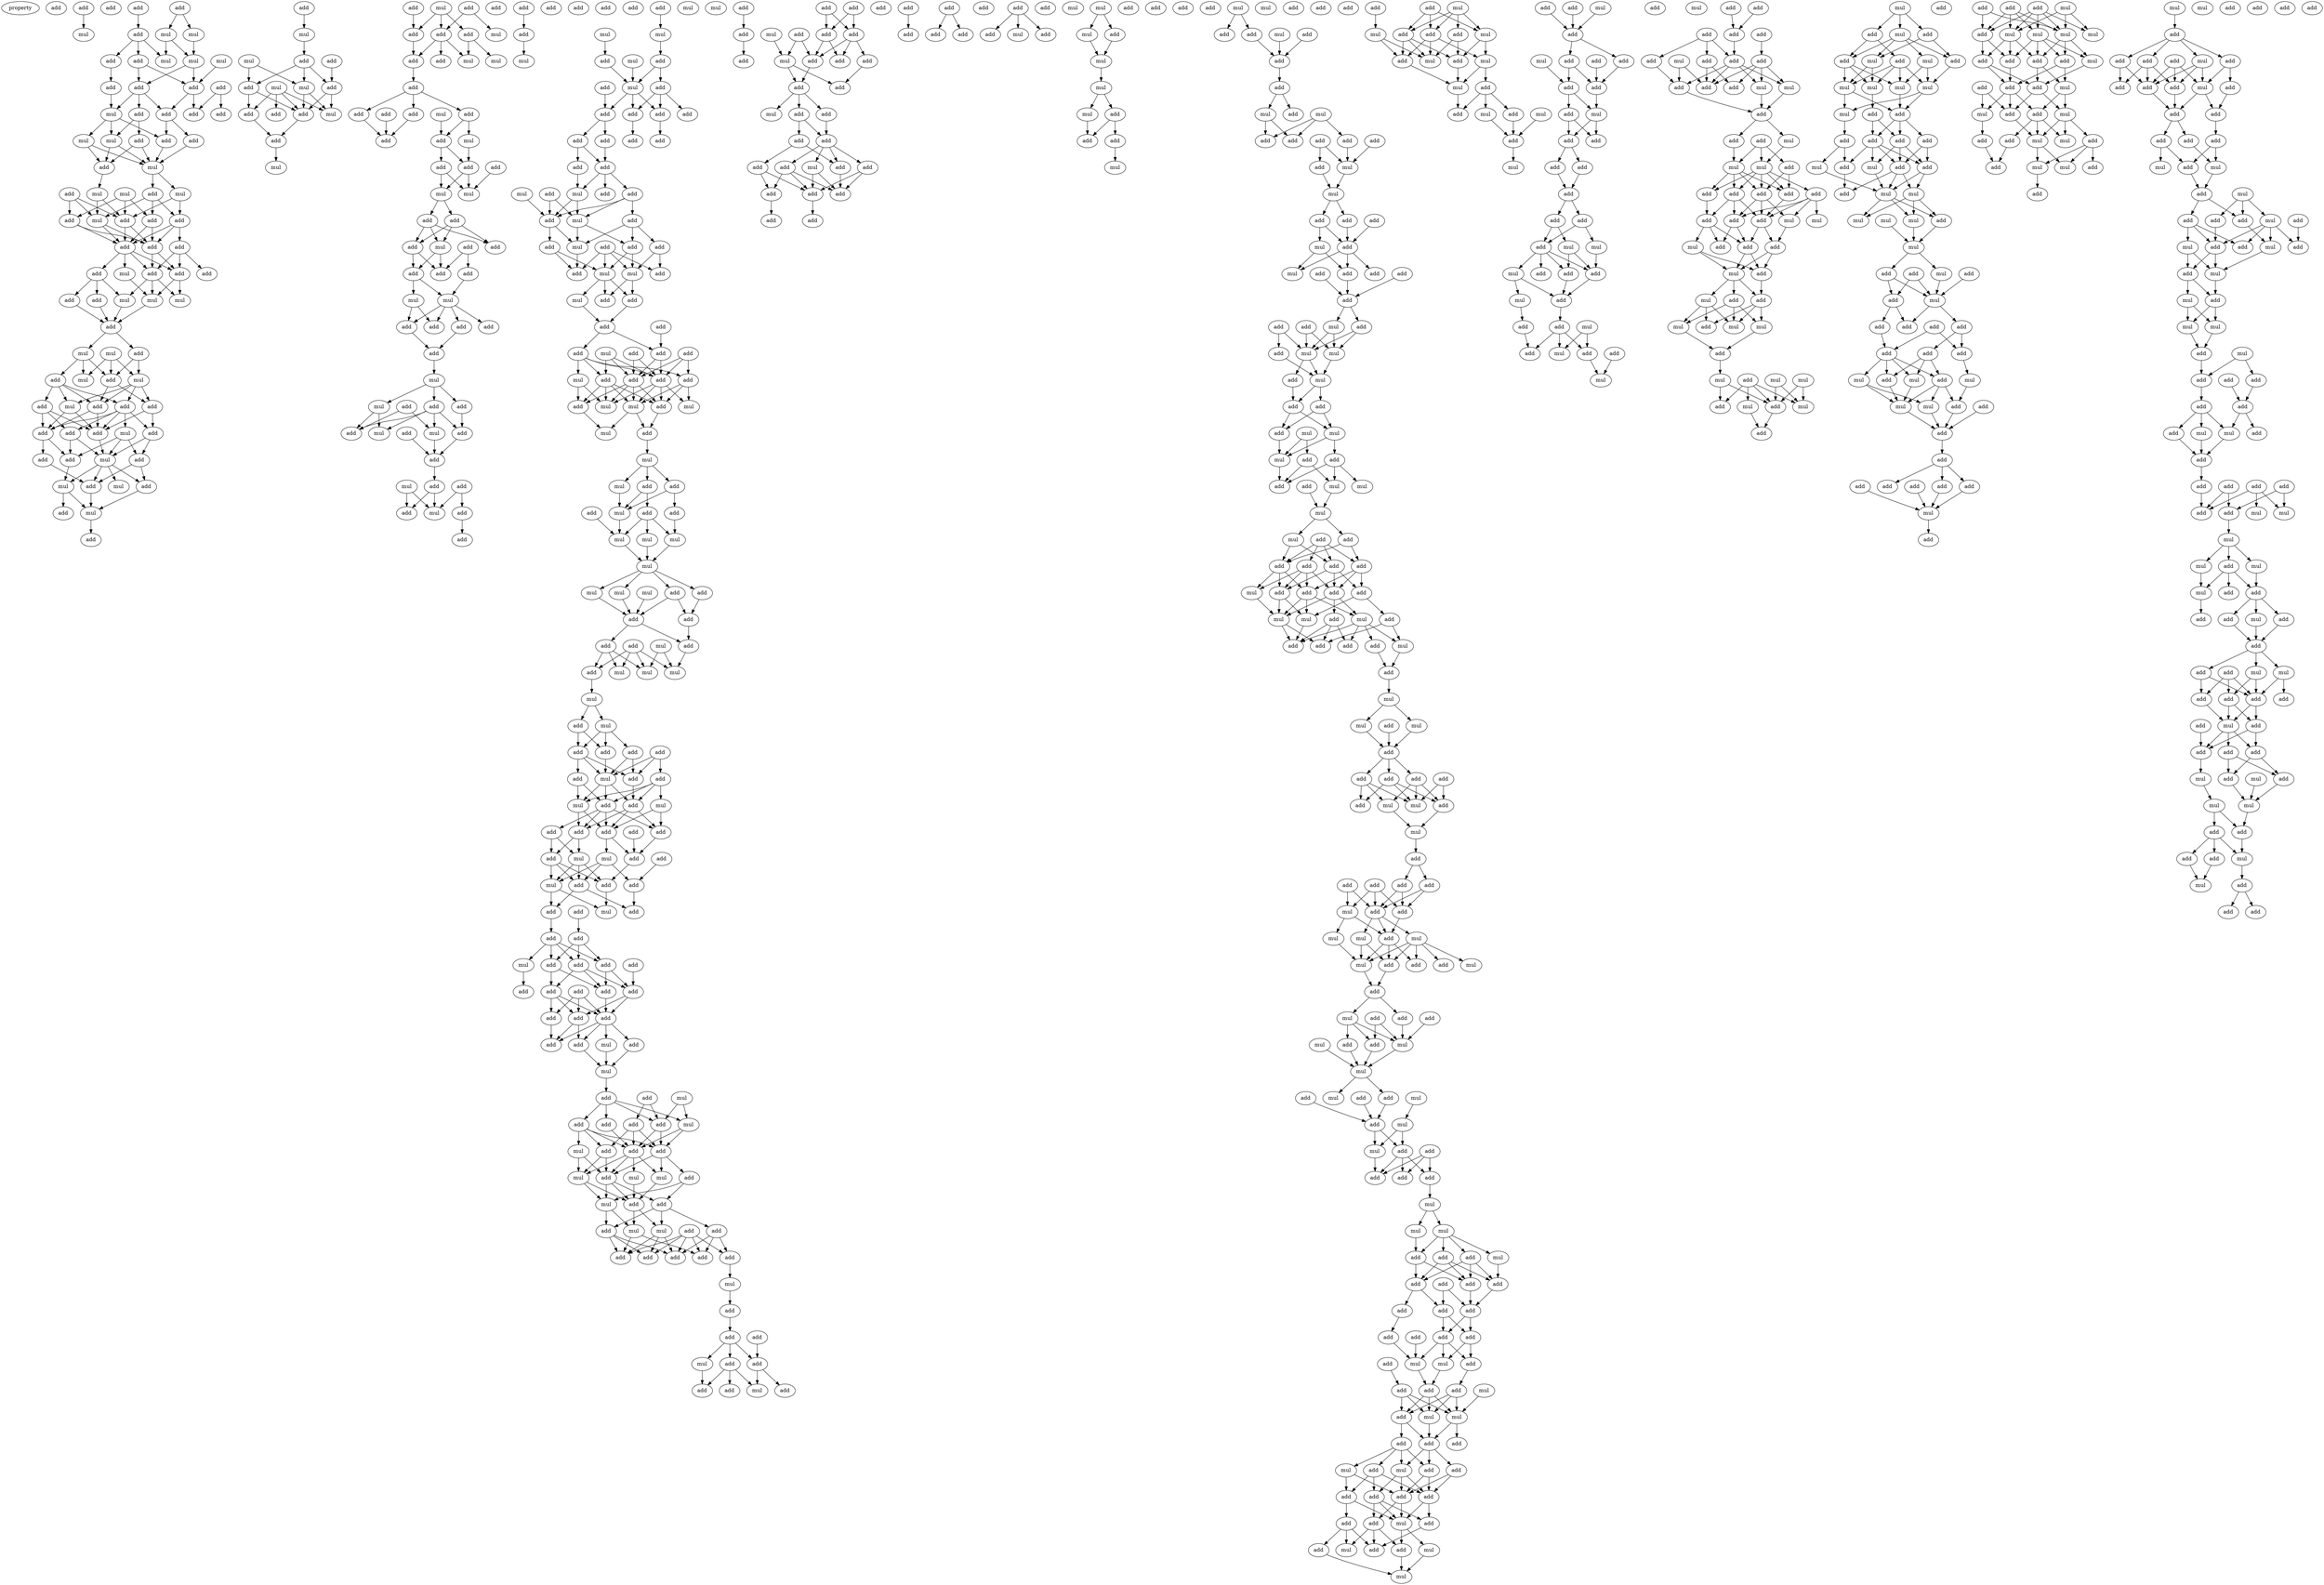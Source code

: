 digraph {
    node [fontcolor=black]
    property [mul=2,lf=1.9]
    0 [ label = add ];
    1 [ label = add ];
    2 [ label = add ];
    3 [ label = mul ];
    4 [ label = add ];
    5 [ label = add ];
    6 [ label = mul ];
    7 [ label = mul ];
    8 [ label = add ];
    9 [ label = mul ];
    10 [ label = mul ];
    11 [ label = add ];
    12 [ label = mul ];
    13 [ label = add ];
    14 [ label = add ];
    15 [ label = add ];
    16 [ label = add ];
    17 [ label = add ];
    18 [ label = add ];
    19 [ label = mul ];
    20 [ label = add ];
    21 [ label = add ];
    22 [ label = add ];
    23 [ label = add ];
    24 [ label = add ];
    25 [ label = mul ];
    26 [ label = mul ];
    27 [ label = add ];
    28 [ label = mul ];
    29 [ label = add ];
    30 [ label = mul ];
    31 [ label = mul ];
    32 [ label = add ];
    33 [ label = mul ];
    34 [ label = add ];
    35 [ label = mul ];
    36 [ label = add ];
    37 [ label = add ];
    38 [ label = add ];
    39 [ label = add ];
    40 [ label = add ];
    41 [ label = add ];
    42 [ label = add ];
    43 [ label = add ];
    44 [ label = add ];
    45 [ label = mul ];
    46 [ label = add ];
    47 [ label = add ];
    48 [ label = add ];
    49 [ label = mul ];
    50 [ label = mul ];
    51 [ label = add ];
    52 [ label = mul ];
    53 [ label = add ];
    54 [ label = mul ];
    55 [ label = add ];
    56 [ label = mul ];
    57 [ label = mul ];
    58 [ label = add ];
    59 [ label = mul ];
    60 [ label = add ];
    61 [ label = add ];
    62 [ label = add ];
    63 [ label = mul ];
    64 [ label = add ];
    65 [ label = add ];
    66 [ label = add ];
    67 [ label = add ];
    68 [ label = add ];
    69 [ label = mul ];
    70 [ label = add ];
    71 [ label = add ];
    72 [ label = mul ];
    73 [ label = add ];
    74 [ label = add ];
    75 [ label = mul ];
    76 [ label = mul ];
    77 [ label = add ];
    78 [ label = add ];
    79 [ label = add ];
    80 [ label = mul ];
    81 [ label = add ];
    82 [ label = add ];
    83 [ label = mul ];
    84 [ label = mul ];
    85 [ label = add ];
    86 [ label = add ];
    87 [ label = add ];
    88 [ label = add ];
    89 [ label = mul ];
    90 [ label = mul ];
    91 [ label = add ];
    92 [ label = mul ];
    93 [ label = add ];
    94 [ label = add ];
    95 [ label = add ];
    96 [ label = mul ];
    97 [ label = mul ];
    98 [ label = add ];
    99 [ label = add ];
    100 [ label = add ];
    101 [ label = add ];
    102 [ label = mul ];
    103 [ label = add ];
    104 [ label = add ];
    105 [ label = mul ];
    106 [ label = add ];
    107 [ label = mul ];
    108 [ label = add ];
    109 [ label = add ];
    110 [ label = add ];
    111 [ label = add ];
    112 [ label = add ];
    113 [ label = mul ];
    114 [ label = mul ];
    115 [ label = add ];
    116 [ label = add ];
    117 [ label = add ];
    118 [ label = add ];
    119 [ label = add ];
    120 [ label = mul ];
    121 [ label = mul ];
    122 [ label = add ];
    123 [ label = add ];
    124 [ label = add ];
    125 [ label = add ];
    126 [ label = add ];
    127 [ label = mul ];
    128 [ label = add ];
    129 [ label = add ];
    130 [ label = add ];
    131 [ label = mul ];
    132 [ label = mul ];
    133 [ label = add ];
    134 [ label = add ];
    135 [ label = add ];
    136 [ label = add ];
    137 [ label = add ];
    138 [ label = add ];
    139 [ label = mul ];
    140 [ label = add ];
    141 [ label = mul ];
    142 [ label = add ];
    143 [ label = add ];
    144 [ label = add ];
    145 [ label = add ];
    146 [ label = mul ];
    147 [ label = mul ];
    148 [ label = add ];
    149 [ label = add ];
    150 [ label = mul ];
    151 [ label = add ];
    152 [ label = add ];
    153 [ label = mul ];
    154 [ label = add ];
    155 [ label = add ];
    156 [ label = add ];
    157 [ label = add ];
    158 [ label = add ];
    159 [ label = add ];
    160 [ label = add ];
    161 [ label = add ];
    162 [ label = add ];
    163 [ label = mul ];
    164 [ label = add ];
    165 [ label = mul ];
    166 [ label = mul ];
    167 [ label = mul ];
    168 [ label = add ];
    169 [ label = add ];
    170 [ label = mul ];
    171 [ label = add ];
    172 [ label = add ];
    173 [ label = add ];
    174 [ label = add ];
    175 [ label = add ];
    176 [ label = add ];
    177 [ label = add ];
    178 [ label = add ];
    179 [ label = add ];
    180 [ label = add ];
    181 [ label = add ];
    182 [ label = add ];
    183 [ label = mul ];
    184 [ label = add ];
    185 [ label = mul ];
    186 [ label = add ];
    187 [ label = add ];
    188 [ label = add ];
    189 [ label = add ];
    190 [ label = mul ];
    191 [ label = add ];
    192 [ label = add ];
    193 [ label = add ];
    194 [ label = add ];
    195 [ label = mul ];
    196 [ label = mul ];
    197 [ label = mul ];
    198 [ label = add ];
    199 [ label = add ];
    200 [ label = add ];
    201 [ label = mul ];
    202 [ label = add ];
    203 [ label = add ];
    204 [ label = add ];
    205 [ label = add ];
    206 [ label = add ];
    207 [ label = add ];
    208 [ label = mul ];
    209 [ label = add ];
    210 [ label = add ];
    211 [ label = add ];
    212 [ label = add ];
    213 [ label = mul ];
    214 [ label = add ];
    215 [ label = add ];
    216 [ label = mul ];
    217 [ label = add ];
    218 [ label = mul ];
    219 [ label = mul ];
    220 [ label = add ];
    221 [ label = mul ];
    222 [ label = mul ];
    223 [ label = mul ];
    224 [ label = add ];
    225 [ label = add ];
    226 [ label = add ];
    227 [ label = add ];
    228 [ label = mul ];
    229 [ label = add ];
    230 [ label = mul ];
    231 [ label = mul ];
    232 [ label = mul ];
    233 [ label = mul ];
    234 [ label = mul ];
    235 [ label = mul ];
    236 [ label = add ];
    237 [ label = add ];
    238 [ label = mul ];
    239 [ label = add ];
    240 [ label = add ];
    241 [ label = mul ];
    242 [ label = add ];
    243 [ label = add ];
    244 [ label = add ];
    245 [ label = mul ];
    246 [ label = mul ];
    247 [ label = add ];
    248 [ label = mul ];
    249 [ label = mul ];
    250 [ label = mul ];
    251 [ label = add ];
    252 [ label = mul ];
    253 [ label = add ];
    254 [ label = add ];
    255 [ label = add ];
    256 [ label = add ];
    257 [ label = mul ];
    258 [ label = add ];
    259 [ label = add ];
    260 [ label = add ];
    261 [ label = add ];
    262 [ label = mul ];
    263 [ label = mul ];
    264 [ label = add ];
    265 [ label = add ];
    266 [ label = add ];
    267 [ label = add ];
    268 [ label = add ];
    269 [ label = add ];
    270 [ label = add ];
    271 [ label = mul ];
    272 [ label = add ];
    273 [ label = add ];
    274 [ label = mul ];
    275 [ label = add ];
    276 [ label = mul ];
    277 [ label = add ];
    278 [ label = add ];
    279 [ label = add ];
    280 [ label = add ];
    281 [ label = add ];
    282 [ label = mul ];
    283 [ label = add ];
    284 [ label = add ];
    285 [ label = add ];
    286 [ label = add ];
    287 [ label = add ];
    288 [ label = add ];
    289 [ label = mul ];
    290 [ label = add ];
    291 [ label = add ];
    292 [ label = add ];
    293 [ label = add ];
    294 [ label = add ];
    295 [ label = add ];
    296 [ label = add ];
    297 [ label = add ];
    298 [ label = mul ];
    299 [ label = add ];
    300 [ label = add ];
    301 [ label = mul ];
    302 [ label = add ];
    303 [ label = mul ];
    304 [ label = add ];
    305 [ label = mul ];
    306 [ label = add ];
    307 [ label = add ];
    308 [ label = mul ];
    309 [ label = add ];
    310 [ label = add ];
    311 [ label = add ];
    312 [ label = mul ];
    313 [ label = add ];
    314 [ label = add ];
    315 [ label = add ];
    316 [ label = add ];
    317 [ label = mul ];
    318 [ label = mul ];
    319 [ label = mul ];
    320 [ label = add ];
    321 [ label = add ];
    322 [ label = add ];
    323 [ label = mul ];
    324 [ label = add ];
    325 [ label = add ];
    326 [ label = mul ];
    327 [ label = add ];
    328 [ label = mul ];
    329 [ label = add ];
    330 [ label = add ];
    331 [ label = add ];
    332 [ label = add ];
    333 [ label = add ];
    334 [ label = mul ];
    335 [ label = add ];
    336 [ label = add ];
    337 [ label = add ];
    338 [ label = mul ];
    339 [ label = add ];
    340 [ label = add ];
    341 [ label = add ];
    342 [ label = add ];
    343 [ label = add ];
    344 [ label = mul ];
    345 [ label = add ];
    346 [ label = add ];
    347 [ label = add ];
    348 [ label = add ];
    349 [ label = add ];
    350 [ label = add ];
    351 [ label = add ];
    352 [ label = add ];
    353 [ label = mul ];
    354 [ label = add ];
    355 [ label = add ];
    356 [ label = add ];
    357 [ label = mul ];
    358 [ label = add ];
    359 [ label = add ];
    360 [ label = mul ];
    361 [ label = add ];
    362 [ label = add ];
    363 [ label = add ];
    364 [ label = add ];
    365 [ label = add ];
    366 [ label = add ];
    367 [ label = mul ];
    368 [ label = add ];
    369 [ label = add ];
    370 [ label = add ];
    371 [ label = add ];
    372 [ label = add ];
    373 [ label = add ];
    374 [ label = add ];
    375 [ label = add ];
    376 [ label = add ];
    377 [ label = add ];
    378 [ label = add ];
    379 [ label = add ];
    380 [ label = add ];
    381 [ label = add ];
    382 [ label = add ];
    383 [ label = add ];
    384 [ label = add ];
    385 [ label = mul ];
    386 [ label = mul ];
    387 [ label = add ];
    388 [ label = mul ];
    389 [ label = mul ];
    390 [ label = add ];
    391 [ label = mul ];
    392 [ label = mul ];
    393 [ label = add ];
    394 [ label = add ];
    395 [ label = mul ];
    396 [ label = add ];
    397 [ label = add ];
    398 [ label = add ];
    399 [ label = add ];
    400 [ label = add ];
    401 [ label = mul ];
    402 [ label = mul ];
    403 [ label = mul ];
    404 [ label = add ];
    405 [ label = add ];
    406 [ label = add ];
    407 [ label = add ];
    408 [ label = add ];
    409 [ label = add ];
    410 [ label = mul ];
    411 [ label = mul ];
    412 [ label = mul ];
    413 [ label = add ];
    414 [ label = add ];
    415 [ label = add ];
    416 [ label = add ];
    417 [ label = add ];
    418 [ label = add ];
    419 [ label = mul ];
    420 [ label = mul ];
    421 [ label = add ];
    422 [ label = add ];
    423 [ label = add ];
    424 [ label = add ];
    425 [ label = mul ];
    426 [ label = add ];
    427 [ label = mul ];
    428 [ label = add ];
    429 [ label = add ];
    430 [ label = add ];
    431 [ label = add ];
    432 [ label = add ];
    433 [ label = mul ];
    434 [ label = add ];
    435 [ label = add ];
    436 [ label = mul ];
    437 [ label = add ];
    438 [ label = mul ];
    439 [ label = add ];
    440 [ label = mul ];
    441 [ label = add ];
    442 [ label = add ];
    443 [ label = mul ];
    444 [ label = mul ];
    445 [ label = add ];
    446 [ label = add ];
    447 [ label = add ];
    448 [ label = mul ];
    449 [ label = add ];
    450 [ label = mul ];
    451 [ label = mul ];
    452 [ label = add ];
    453 [ label = mul ];
    454 [ label = add ];
    455 [ label = mul ];
    456 [ label = add ];
    457 [ label = add ];
    458 [ label = add ];
    459 [ label = add ];
    460 [ label = add ];
    461 [ label = add ];
    462 [ label = add ];
    463 [ label = add ];
    464 [ label = add ];
    465 [ label = mul ];
    466 [ label = mul ];
    467 [ label = mul ];
    468 [ label = add ];
    469 [ label = add ];
    470 [ label = mul ];
    471 [ label = add ];
    472 [ label = add ];
    473 [ label = add ];
    474 [ label = add ];
    475 [ label = mul ];
    476 [ label = add ];
    477 [ label = mul ];
    478 [ label = add ];
    479 [ label = mul ];
    480 [ label = add ];
    481 [ label = mul ];
    482 [ label = add ];
    483 [ label = add ];
    484 [ label = add ];
    485 [ label = add ];
    486 [ label = add ];
    487 [ label = mul ];
    488 [ label = add ];
    489 [ label = add ];
    490 [ label = mul ];
    491 [ label = add ];
    492 [ label = mul ];
    493 [ label = add ];
    494 [ label = add ];
    495 [ label = add ];
    496 [ label = add ];
    497 [ label = add ];
    498 [ label = add ];
    499 [ label = add ];
    500 [ label = mul ];
    501 [ label = mul ];
    502 [ label = mul ];
    503 [ label = add ];
    504 [ label = mul ];
    505 [ label = add ];
    506 [ label = add ];
    507 [ label = mul ];
    508 [ label = add ];
    509 [ label = mul ];
    510 [ label = add ];
    511 [ label = add ];
    512 [ label = add ];
    513 [ label = add ];
    514 [ label = mul ];
    515 [ label = mul ];
    516 [ label = add ];
    517 [ label = mul ];
    518 [ label = add ];
    519 [ label = mul ];
    520 [ label = mul ];
    521 [ label = add ];
    522 [ label = mul ];
    523 [ label = add ];
    524 [ label = add ];
    525 [ label = add ];
    526 [ label = mul ];
    527 [ label = add ];
    528 [ label = add ];
    529 [ label = mul ];
    530 [ label = add ];
    531 [ label = add ];
    532 [ label = add ];
    533 [ label = mul ];
    534 [ label = mul ];
    535 [ label = mul ];
    536 [ label = mul ];
    537 [ label = add ];
    538 [ label = add ];
    539 [ label = add ];
    540 [ label = add ];
    541 [ label = add ];
    542 [ label = add ];
    543 [ label = add ];
    544 [ label = add ];
    545 [ label = add ];
    546 [ label = add ];
    547 [ label = add ];
    548 [ label = add ];
    549 [ label = add ];
    550 [ label = add ];
    551 [ label = mul ];
    552 [ label = add ];
    553 [ label = add ];
    554 [ label = mul ];
    555 [ label = mul ];
    556 [ label = add ];
    557 [ label = add ];
    558 [ label = add ];
    559 [ label = add ];
    560 [ label = mul ];
    561 [ label = mul ];
    562 [ label = add ];
    563 [ label = add ];
    564 [ label = add ];
    565 [ label = add ];
    566 [ label = add ];
    567 [ label = add ];
    568 [ label = add ];
    569 [ label = mul ];
    570 [ label = mul ];
    571 [ label = add ];
    572 [ label = add ];
    573 [ label = add ];
    574 [ label = add ];
    575 [ label = mul ];
    576 [ label = add ];
    577 [ label = add ];
    578 [ label = add ];
    579 [ label = mul ];
    580 [ label = mul ];
    581 [ label = add ];
    582 [ label = add ];
    583 [ label = add ];
    584 [ label = mul ];
    585 [ label = add ];
    586 [ label = mul ];
    587 [ label = add ];
    588 [ label = add ];
    589 [ label = mul ];
    590 [ label = mul ];
    591 [ label = add ];
    592 [ label = add ];
    593 [ label = mul ];
    594 [ label = add ];
    595 [ label = mul ];
    596 [ label = add ];
    597 [ label = mul ];
    598 [ label = add ];
    599 [ label = mul ];
    600 [ label = add ];
    601 [ label = add ];
    602 [ label = mul ];
    603 [ label = add ];
    604 [ label = add ];
    605 [ label = add ];
    606 [ label = add ];
    607 [ label = mul ];
    608 [ label = mul ];
    609 [ label = add ];
    610 [ label = add ];
    611 [ label = mul ];
    612 [ label = mul ];
    613 [ label = add ];
    614 [ label = add ];
    615 [ label = add ];
    616 [ label = add ];
    617 [ label = mul ];
    618 [ label = add ];
    619 [ label = add ];
    620 [ label = add ];
    621 [ label = add ];
    622 [ label = add ];
    623 [ label = add ];
    624 [ label = add ];
    625 [ label = add ];
    626 [ label = mul ];
    627 [ label = mul ];
    628 [ label = add ];
    629 [ label = add ];
    630 [ label = add ];
    631 [ label = mul ];
    632 [ label = add ];
    633 [ label = mul ];
    634 [ label = add ];
    635 [ label = add ];
    636 [ label = mul ];
    637 [ label = add ];
    638 [ label = add ];
    639 [ label = mul ];
    640 [ label = add ];
    641 [ label = add ];
    642 [ label = mul ];
    643 [ label = add ];
    644 [ label = add ];
    645 [ label = add ];
    646 [ label = add ];
    647 [ label = add ];
    648 [ label = add ];
    649 [ label = add ];
    650 [ label = mul ];
    651 [ label = add ];
    652 [ label = add ];
    653 [ label = add ];
    654 [ label = mul ];
    655 [ label = mul ];
    656 [ label = add ];
    657 [ label = add ];
    658 [ label = add ];
    659 [ label = mul ];
    660 [ label = add ];
    661 [ label = add ];
    662 [ label = add ];
    663 [ label = mul ];
    664 [ label = mul ];
    665 [ label = add ];
    666 [ label = add ];
    667 [ label = add ];
    668 [ label = add ];
    669 [ label = add ];
    670 [ label = add ];
    671 [ label = mul ];
    672 [ label = add ];
    673 [ label = mul ];
    674 [ label = add ];
    675 [ label = mul ];
    676 [ label = add ];
    677 [ label = add ];
    678 [ label = add ];
    679 [ label = mul ];
    680 [ label = add ];
    681 [ label = mul ];
    682 [ label = add ];
    683 [ label = add ];
    684 [ label = add ];
    685 [ label = mul ];
    686 [ label = mul ];
    687 [ label = mul ];
    688 [ label = add ];
    689 [ label = mul ];
    690 [ label = add ];
    691 [ label = mul ];
    692 [ label = mul ];
    693 [ label = add ];
    694 [ label = mul ];
    695 [ label = add ];
    696 [ label = mul ];
    697 [ label = add ];
    698 [ label = mul ];
    699 [ label = add ];
    700 [ label = mul ];
    701 [ label = add ];
    702 [ label = mul ];
    703 [ label = add ];
    704 [ label = add ];
    705 [ label = mul ];
    706 [ label = add ];
    707 [ label = mul ];
    708 [ label = mul ];
    709 [ label = mul ];
    710 [ label = mul ];
    711 [ label = add ];
    712 [ label = mul ];
    713 [ label = add ];
    714 [ label = add ];
    715 [ label = add ];
    716 [ label = add ];
    717 [ label = add ];
    718 [ label = mul ];
    719 [ label = add ];
    720 [ label = add ];
    721 [ label = add ];
    722 [ label = mul ];
    723 [ label = mul ];
    724 [ label = add ];
    725 [ label = mul ];
    726 [ label = mul ];
    727 [ label = mul ];
    728 [ label = add ];
    729 [ label = mul ];
    730 [ label = mul ];
    731 [ label = mul ];
    732 [ label = add ];
    733 [ label = add ];
    734 [ label = add ];
    735 [ label = mul ];
    736 [ label = add ];
    737 [ label = add ];
    738 [ label = add ];
    739 [ label = add ];
    740 [ label = add ];
    741 [ label = add ];
    742 [ label = add ];
    743 [ label = add ];
    744 [ label = mul ];
    745 [ label = add ];
    746 [ label = add ];
    747 [ label = mul ];
    748 [ label = mul ];
    749 [ label = mul ];
    750 [ label = mul ];
    751 [ label = add ];
    752 [ label = add ];
    753 [ label = add ];
    754 [ label = add ];
    755 [ label = add ];
    756 [ label = add ];
    757 [ label = add ];
    758 [ label = add ];
    759 [ label = add ];
    760 [ label = mul ];
    761 [ label = add ];
    762 [ label = add ];
    763 [ label = add ];
    764 [ label = add ];
    765 [ label = add ];
    766 [ label = mul ];
    767 [ label = mul ];
    768 [ label = add ];
    769 [ label = mul ];
    770 [ label = mul ];
    771 [ label = mul ];
    772 [ label = add ];
    773 [ label = add ];
    774 [ label = mul ];
    775 [ label = add ];
    776 [ label = add ];
    777 [ label = add ];
    778 [ label = add ];
    779 [ label = add ];
    780 [ label = mul ];
    781 [ label = add ];
    782 [ label = mul ];
    783 [ label = add ];
    784 [ label = mul ];
    785 [ label = mul ];
    786 [ label = add ];
    787 [ label = mul ];
    788 [ label = add ];
    789 [ label = add ];
    790 [ label = add ];
    791 [ label = mul ];
    792 [ label = mul ];
    793 [ label = add ];
    794 [ label = add ];
    795 [ label = mul ];
    796 [ label = add ];
    797 [ label = add ];
    798 [ label = add ];
    799 [ label = add ];
    800 [ label = mul ];
    801 [ label = add ];
    802 [ label = add ];
    803 [ label = add ];
    804 [ label = mul ];
    805 [ label = add ];
    806 [ label = add ];
    807 [ label = add ];
    808 [ label = add ];
    809 [ label = add ];
    810 [ label = add ];
    811 [ label = add ];
    812 [ label = mul ];
    813 [ label = mul ];
    814 [ label = add ];
    815 [ label = add ];
    816 [ label = mul ];
    817 [ label = mul ];
    818 [ label = add ];
    819 [ label = add ];
    820 [ label = add ];
    821 [ label = add ];
    822 [ label = add ];
    823 [ label = mul ];
    824 [ label = mul ];
    825 [ label = add ];
    826 [ label = add ];
    827 [ label = mul ];
    828 [ label = add ];
    829 [ label = add ];
    830 [ label = mul ];
    831 [ label = mul ];
    832 [ label = mul ];
    833 [ label = add ];
    834 [ label = mul ];
    835 [ label = add ];
    836 [ label = add ];
    837 [ label = add ];
    838 [ label = add ];
    839 [ label = add ];
    840 [ label = mul ];
    841 [ label = mul ];
    842 [ label = add ];
    843 [ label = mul ];
    844 [ label = add ];
    845 [ label = add ];
    846 [ label = add ];
    847 [ label = add ];
    848 [ label = add ];
    849 [ label = add ];
    850 [ label = mul ];
    851 [ label = add ];
    852 [ label = mul ];
    853 [ label = add ];
    854 [ label = mul ];
    855 [ label = add ];
    856 [ label = mul ];
    857 [ label = mul ];
    858 [ label = add ];
    859 [ label = mul ];
    860 [ label = add ];
    861 [ label = add ];
    862 [ label = mul ];
    863 [ label = add ];
    864 [ label = add ];
    865 [ label = add ];
    866 [ label = mul ];
    867 [ label = add ];
    868 [ label = add ];
    869 [ label = mul ];
    870 [ label = add ];
    871 [ label = add ];
    872 [ label = add ];
    873 [ label = add ];
    874 [ label = add ];
    875 [ label = add ];
    876 [ label = add ];
    877 [ label = add ];
    878 [ label = mul ];
    879 [ label = add ];
    880 [ label = add ];
    881 [ label = add ];
    882 [ label = add ];
    883 [ label = add ];
    884 [ label = add ];
    885 [ label = mul ];
    886 [ label = mul ];
    887 [ label = mul ];
    888 [ label = mul ];
    889 [ label = add ];
    890 [ label = add ];
    891 [ label = add ];
    892 [ label = mul ];
    893 [ label = add ];
    894 [ label = add ];
    895 [ label = mul ];
    896 [ label = add ];
    897 [ label = add ];
    898 [ label = add ];
    1 -> 3 [ name = 0 ];
    4 -> 8 [ name = 1 ];
    5 -> 6 [ name = 2 ];
    5 -> 7 [ name = 3 ];
    6 -> 9 [ name = 4 ];
    6 -> 12 [ name = 5 ];
    7 -> 12 [ name = 6 ];
    8 -> 9 [ name = 7 ];
    8 -> 11 [ name = 8 ];
    8 -> 13 [ name = 9 ];
    10 -> 14 [ name = 10 ];
    11 -> 14 [ name = 11 ];
    11 -> 17 [ name = 12 ];
    12 -> 14 [ name = 13 ];
    12 -> 17 [ name = 14 ];
    13 -> 15 [ name = 15 ];
    14 -> 18 [ name = 16 ];
    14 -> 21 [ name = 17 ];
    15 -> 19 [ name = 18 ];
    16 -> 20 [ name = 19 ];
    16 -> 21 [ name = 20 ];
    17 -> 18 [ name = 21 ];
    17 -> 19 [ name = 22 ];
    17 -> 22 [ name = 23 ];
    18 -> 24 [ name = 24 ];
    18 -> 27 [ name = 25 ];
    19 -> 24 [ name = 26 ];
    19 -> 25 [ name = 27 ];
    19 -> 26 [ name = 28 ];
    22 -> 23 [ name = 29 ];
    22 -> 26 [ name = 30 ];
    23 -> 28 [ name = 31 ];
    23 -> 29 [ name = 32 ];
    24 -> 28 [ name = 33 ];
    25 -> 28 [ name = 34 ];
    25 -> 29 [ name = 35 ];
    26 -> 28 [ name = 36 ];
    26 -> 29 [ name = 37 ];
    27 -> 28 [ name = 38 ];
    28 -> 30 [ name = 39 ];
    28 -> 32 [ name = 40 ];
    29 -> 31 [ name = 41 ];
    30 -> 38 [ name = 42 ];
    30 -> 39 [ name = 43 ];
    31 -> 35 [ name = 44 ];
    31 -> 39 [ name = 45 ];
    32 -> 35 [ name = 46 ];
    32 -> 36 [ name = 47 ];
    32 -> 38 [ name = 48 ];
    33 -> 36 [ name = 49 ];
    33 -> 37 [ name = 50 ];
    33 -> 39 [ name = 51 ];
    34 -> 35 [ name = 52 ];
    34 -> 37 [ name = 53 ];
    34 -> 39 [ name = 54 ];
    35 -> 40 [ name = 55 ];
    35 -> 41 [ name = 56 ];
    36 -> 40 [ name = 57 ];
    36 -> 41 [ name = 58 ];
    37 -> 40 [ name = 59 ];
    37 -> 41 [ name = 60 ];
    38 -> 40 [ name = 61 ];
    38 -> 41 [ name = 62 ];
    38 -> 42 [ name = 63 ];
    39 -> 40 [ name = 64 ];
    39 -> 41 [ name = 65 ];
    40 -> 43 [ name = 66 ];
    40 -> 44 [ name = 67 ];
    40 -> 45 [ name = 68 ];
    40 -> 47 [ name = 69 ];
    41 -> 43 [ name = 70 ];
    41 -> 47 [ name = 71 ];
    42 -> 43 [ name = 72 ];
    42 -> 46 [ name = 73 ];
    42 -> 47 [ name = 74 ];
    43 -> 49 [ name = 75 ];
    43 -> 52 [ name = 76 ];
    44 -> 48 [ name = 77 ];
    44 -> 50 [ name = 78 ];
    44 -> 51 [ name = 79 ];
    45 -> 49 [ name = 80 ];
    47 -> 49 [ name = 81 ];
    47 -> 50 [ name = 82 ];
    47 -> 52 [ name = 83 ];
    48 -> 53 [ name = 84 ];
    49 -> 53 [ name = 85 ];
    50 -> 53 [ name = 86 ];
    51 -> 53 [ name = 87 ];
    53 -> 55 [ name = 88 ];
    53 -> 56 [ name = 89 ];
    54 -> 57 [ name = 90 ];
    54 -> 58 [ name = 91 ];
    54 -> 59 [ name = 92 ];
    55 -> 58 [ name = 93 ];
    55 -> 59 [ name = 94 ];
    56 -> 57 [ name = 95 ];
    56 -> 58 [ name = 96 ];
    56 -> 60 [ name = 97 ];
    58 -> 61 [ name = 98 ];
    58 -> 64 [ name = 99 ];
    59 -> 61 [ name = 100 ];
    59 -> 63 [ name = 101 ];
    59 -> 64 [ name = 102 ];
    59 -> 65 [ name = 103 ];
    60 -> 61 [ name = 104 ];
    60 -> 62 [ name = 105 ];
    60 -> 63 [ name = 106 ];
    60 -> 65 [ name = 107 ];
    61 -> 66 [ name = 108 ];
    61 -> 70 [ name = 109 ];
    62 -> 66 [ name = 110 ];
    62 -> 68 [ name = 111 ];
    62 -> 70 [ name = 112 ];
    63 -> 66 [ name = 113 ];
    63 -> 70 [ name = 114 ];
    64 -> 66 [ name = 115 ];
    64 -> 67 [ name = 116 ];
    65 -> 66 [ name = 117 ];
    65 -> 67 [ name = 118 ];
    65 -> 68 [ name = 119 ];
    65 -> 69 [ name = 120 ];
    65 -> 70 [ name = 121 ];
    66 -> 72 [ name = 122 ];
    67 -> 72 [ name = 123 ];
    67 -> 73 [ name = 124 ];
    68 -> 71 [ name = 125 ];
    68 -> 72 [ name = 126 ];
    69 -> 71 [ name = 127 ];
    69 -> 72 [ name = 128 ];
    69 -> 73 [ name = 129 ];
    70 -> 71 [ name = 130 ];
    70 -> 74 [ name = 131 ];
    71 -> 75 [ name = 132 ];
    72 -> 75 [ name = 133 ];
    72 -> 76 [ name = 134 ];
    72 -> 77 [ name = 135 ];
    72 -> 78 [ name = 136 ];
    73 -> 77 [ name = 137 ];
    73 -> 78 [ name = 138 ];
    74 -> 77 [ name = 139 ];
    75 -> 79 [ name = 140 ];
    75 -> 80 [ name = 141 ];
    77 -> 80 [ name = 142 ];
    78 -> 80 [ name = 143 ];
    80 -> 81 [ name = 144 ];
    82 -> 83 [ name = 145 ];
    83 -> 86 [ name = 146 ];
    84 -> 87 [ name = 147 ];
    84 -> 90 [ name = 148 ];
    85 -> 88 [ name = 149 ];
    86 -> 87 [ name = 150 ];
    86 -> 88 [ name = 151 ];
    86 -> 90 [ name = 152 ];
    87 -> 93 [ name = 153 ];
    87 -> 94 [ name = 154 ];
    88 -> 92 [ name = 155 ];
    88 -> 94 [ name = 156 ];
    89 -> 91 [ name = 157 ];
    89 -> 92 [ name = 158 ];
    89 -> 93 [ name = 159 ];
    89 -> 94 [ name = 160 ];
    90 -> 92 [ name = 161 ];
    90 -> 94 [ name = 162 ];
    93 -> 95 [ name = 163 ];
    94 -> 95 [ name = 164 ];
    95 -> 96 [ name = 165 ];
    97 -> 100 [ name = 166 ];
    97 -> 101 [ name = 167 ];
    97 -> 103 [ name = 168 ];
    98 -> 102 [ name = 169 ];
    98 -> 103 [ name = 170 ];
    99 -> 100 [ name = 171 ];
    100 -> 104 [ name = 172 ];
    101 -> 105 [ name = 173 ];
    101 -> 107 [ name = 174 ];
    103 -> 104 [ name = 175 ];
    103 -> 105 [ name = 176 ];
    103 -> 106 [ name = 177 ];
    104 -> 108 [ name = 178 ];
    108 -> 109 [ name = 179 ];
    108 -> 111 [ name = 180 ];
    108 -> 112 [ name = 181 ];
    109 -> 116 [ name = 182 ];
    110 -> 116 [ name = 183 ];
    111 -> 114 [ name = 184 ];
    111 -> 115 [ name = 185 ];
    112 -> 116 [ name = 186 ];
    113 -> 115 [ name = 187 ];
    114 -> 119 [ name = 188 ];
    115 -> 117 [ name = 189 ];
    115 -> 119 [ name = 190 ];
    117 -> 120 [ name = 191 ];
    117 -> 121 [ name = 192 ];
    118 -> 121 [ name = 193 ];
    119 -> 120 [ name = 194 ];
    119 -> 121 [ name = 195 ];
    120 -> 122 [ name = 196 ];
    120 -> 123 [ name = 197 ];
    122 -> 124 [ name = 198 ];
    122 -> 125 [ name = 199 ];
    122 -> 127 [ name = 200 ];
    123 -> 124 [ name = 201 ];
    123 -> 125 [ name = 202 ];
    123 -> 127 [ name = 203 ];
    124 -> 128 [ name = 204 ];
    124 -> 129 [ name = 205 ];
    126 -> 129 [ name = 206 ];
    126 -> 130 [ name = 207 ];
    127 -> 128 [ name = 208 ];
    127 -> 129 [ name = 209 ];
    128 -> 131 [ name = 210 ];
    128 -> 132 [ name = 211 ];
    130 -> 131 [ name = 212 ];
    131 -> 133 [ name = 213 ];
    131 -> 134 [ name = 214 ];
    131 -> 135 [ name = 215 ];
    131 -> 136 [ name = 216 ];
    132 -> 133 [ name = 217 ];
    132 -> 135 [ name = 218 ];
    133 -> 138 [ name = 219 ];
    136 -> 138 [ name = 220 ];
    138 -> 139 [ name = 221 ];
    139 -> 140 [ name = 222 ];
    139 -> 141 [ name = 223 ];
    139 -> 143 [ name = 224 ];
    140 -> 145 [ name = 225 ];
    140 -> 146 [ name = 226 ];
    140 -> 147 [ name = 227 ];
    140 -> 148 [ name = 228 ];
    141 -> 145 [ name = 229 ];
    141 -> 147 [ name = 230 ];
    142 -> 145 [ name = 231 ];
    142 -> 146 [ name = 232 ];
    143 -> 148 [ name = 233 ];
    144 -> 149 [ name = 234 ];
    146 -> 149 [ name = 235 ];
    148 -> 149 [ name = 236 ];
    149 -> 151 [ name = 237 ];
    150 -> 153 [ name = 238 ];
    150 -> 154 [ name = 239 ];
    151 -> 153 [ name = 240 ];
    151 -> 154 [ name = 241 ];
    152 -> 153 [ name = 242 ];
    152 -> 155 [ name = 243 ];
    155 -> 156 [ name = 244 ];
    157 -> 162 [ name = 245 ];
    162 -> 163 [ name = 246 ];
    164 -> 165 [ name = 247 ];
    165 -> 169 [ name = 248 ];
    166 -> 168 [ name = 249 ];
    167 -> 170 [ name = 250 ];
    168 -> 170 [ name = 251 ];
    169 -> 170 [ name = 252 ];
    169 -> 171 [ name = 253 ];
    170 -> 174 [ name = 254 ];
    170 -> 175 [ name = 255 ];
    170 -> 176 [ name = 256 ];
    171 -> 173 [ name = 257 ];
    171 -> 175 [ name = 258 ];
    171 -> 176 [ name = 259 ];
    172 -> 174 [ name = 260 ];
    174 -> 178 [ name = 261 ];
    174 -> 180 [ name = 262 ];
    175 -> 177 [ name = 263 ];
    176 -> 179 [ name = 264 ];
    178 -> 181 [ name = 265 ];
    180 -> 181 [ name = 266 ];
    180 -> 182 [ name = 267 ];
    181 -> 183 [ name = 268 ];
    181 -> 184 [ name = 269 ];
    181 -> 186 [ name = 270 ];
    182 -> 183 [ name = 271 ];
    183 -> 189 [ name = 272 ];
    183 -> 190 [ name = 273 ];
    184 -> 188 [ name = 274 ];
    184 -> 189 [ name = 275 ];
    184 -> 190 [ name = 276 ];
    185 -> 189 [ name = 277 ];
    187 -> 189 [ name = 278 ];
    187 -> 190 [ name = 279 ];
    188 -> 193 [ name = 280 ];
    188 -> 194 [ name = 281 ];
    188 -> 195 [ name = 282 ];
    189 -> 192 [ name = 283 ];
    189 -> 195 [ name = 284 ];
    190 -> 193 [ name = 285 ];
    190 -> 195 [ name = 286 ];
    191 -> 196 [ name = 287 ];
    191 -> 197 [ name = 288 ];
    191 -> 198 [ name = 289 ];
    191 -> 199 [ name = 290 ];
    192 -> 196 [ name = 291 ];
    192 -> 199 [ name = 292 ];
    193 -> 196 [ name = 293 ];
    193 -> 197 [ name = 294 ];
    194 -> 197 [ name = 295 ];
    194 -> 198 [ name = 296 ];
    195 -> 199 [ name = 297 ];
    196 -> 200 [ name = 298 ];
    196 -> 201 [ name = 299 ];
    196 -> 202 [ name = 300 ];
    197 -> 200 [ name = 301 ];
    197 -> 202 [ name = 302 ];
    201 -> 204 [ name = 303 ];
    202 -> 204 [ name = 304 ];
    203 -> 207 [ name = 305 ];
    204 -> 205 [ name = 306 ];
    204 -> 207 [ name = 307 ];
    205 -> 211 [ name = 308 ];
    205 -> 212 [ name = 309 ];
    205 -> 213 [ name = 310 ];
    205 -> 214 [ name = 311 ];
    206 -> 210 [ name = 312 ];
    206 -> 211 [ name = 313 ];
    207 -> 210 [ name = 314 ];
    207 -> 211 [ name = 315 ];
    208 -> 210 [ name = 316 ];
    208 -> 211 [ name = 317 ];
    208 -> 214 [ name = 318 ];
    209 -> 210 [ name = 319 ];
    209 -> 211 [ name = 320 ];
    209 -> 212 [ name = 321 ];
    210 -> 215 [ name = 322 ];
    210 -> 216 [ name = 323 ];
    210 -> 217 [ name = 324 ];
    210 -> 219 [ name = 325 ];
    211 -> 216 [ name = 326 ];
    211 -> 217 [ name = 327 ];
    211 -> 218 [ name = 328 ];
    211 -> 219 [ name = 329 ];
    212 -> 216 [ name = 330 ];
    212 -> 217 [ name = 331 ];
    212 -> 218 [ name = 332 ];
    213 -> 215 [ name = 333 ];
    213 -> 219 [ name = 334 ];
    214 -> 215 [ name = 335 ];
    214 -> 216 [ name = 336 ];
    214 -> 217 [ name = 337 ];
    214 -> 219 [ name = 338 ];
    215 -> 221 [ name = 339 ];
    216 -> 220 [ name = 340 ];
    216 -> 221 [ name = 341 ];
    217 -> 220 [ name = 342 ];
    220 -> 222 [ name = 343 ];
    222 -> 223 [ name = 344 ];
    222 -> 224 [ name = 345 ];
    222 -> 225 [ name = 346 ];
    223 -> 228 [ name = 347 ];
    224 -> 226 [ name = 348 ];
    224 -> 228 [ name = 349 ];
    225 -> 228 [ name = 350 ];
    225 -> 229 [ name = 351 ];
    226 -> 231 [ name = 352 ];
    227 -> 230 [ name = 353 ];
    228 -> 230 [ name = 354 ];
    229 -> 230 [ name = 355 ];
    229 -> 231 [ name = 356 ];
    229 -> 232 [ name = 357 ];
    230 -> 233 [ name = 358 ];
    231 -> 233 [ name = 359 ];
    232 -> 233 [ name = 360 ];
    233 -> 234 [ name = 361 ];
    233 -> 235 [ name = 362 ];
    233 -> 236 [ name = 363 ];
    233 -> 237 [ name = 364 ];
    234 -> 239 [ name = 365 ];
    235 -> 239 [ name = 366 ];
    236 -> 239 [ name = 367 ];
    236 -> 240 [ name = 368 ];
    237 -> 240 [ name = 369 ];
    238 -> 239 [ name = 370 ];
    239 -> 242 [ name = 371 ];
    239 -> 243 [ name = 372 ];
    240 -> 242 [ name = 373 ];
    241 -> 246 [ name = 374 ];
    241 -> 248 [ name = 375 ];
    242 -> 246 [ name = 376 ];
    243 -> 245 [ name = 377 ];
    243 -> 247 [ name = 378 ];
    243 -> 248 [ name = 379 ];
    244 -> 245 [ name = 380 ];
    244 -> 246 [ name = 381 ];
    244 -> 247 [ name = 382 ];
    244 -> 248 [ name = 383 ];
    247 -> 249 [ name = 384 ];
    249 -> 250 [ name = 385 ];
    249 -> 251 [ name = 386 ];
    250 -> 254 [ name = 387 ];
    250 -> 255 [ name = 388 ];
    250 -> 256 [ name = 389 ];
    251 -> 254 [ name = 390 ];
    251 -> 255 [ name = 391 ];
    253 -> 257 [ name = 392 ];
    253 -> 258 [ name = 393 ];
    253 -> 259 [ name = 394 ];
    254 -> 257 [ name = 395 ];
    254 -> 259 [ name = 396 ];
    254 -> 260 [ name = 397 ];
    255 -> 257 [ name = 398 ];
    256 -> 257 [ name = 399 ];
    256 -> 259 [ name = 400 ];
    257 -> 261 [ name = 401 ];
    257 -> 263 [ name = 402 ];
    257 -> 264 [ name = 403 ];
    258 -> 261 [ name = 404 ];
    258 -> 262 [ name = 405 ];
    258 -> 263 [ name = 406 ];
    258 -> 264 [ name = 407 ];
    259 -> 264 [ name = 408 ];
    260 -> 261 [ name = 409 ];
    260 -> 263 [ name = 410 ];
    261 -> 265 [ name = 411 ];
    261 -> 266 [ name = 412 ];
    261 -> 267 [ name = 413 ];
    261 -> 268 [ name = 414 ];
    262 -> 265 [ name = 415 ];
    262 -> 266 [ name = 416 ];
    263 -> 265 [ name = 417 ];
    263 -> 267 [ name = 418 ];
    264 -> 265 [ name = 419 ];
    264 -> 266 [ name = 420 ];
    264 -> 267 [ name = 421 ];
    265 -> 273 [ name = 422 ];
    265 -> 274 [ name = 423 ];
    266 -> 273 [ name = 424 ];
    267 -> 271 [ name = 425 ];
    267 -> 272 [ name = 426 ];
    268 -> 271 [ name = 427 ];
    268 -> 272 [ name = 428 ];
    269 -> 273 [ name = 429 ];
    270 -> 277 [ name = 430 ];
    271 -> 275 [ name = 431 ];
    271 -> 276 [ name = 432 ];
    271 -> 278 [ name = 433 ];
    272 -> 275 [ name = 434 ];
    272 -> 276 [ name = 435 ];
    272 -> 278 [ name = 436 ];
    273 -> 275 [ name = 437 ];
    274 -> 276 [ name = 438 ];
    274 -> 277 [ name = 439 ];
    274 -> 278 [ name = 440 ];
    275 -> 282 [ name = 441 ];
    276 -> 279 [ name = 442 ];
    276 -> 282 [ name = 443 ];
    277 -> 280 [ name = 444 ];
    278 -> 279 [ name = 445 ];
    278 -> 280 [ name = 446 ];
    279 -> 284 [ name = 447 ];
    281 -> 283 [ name = 448 ];
    283 -> 285 [ name = 449 ];
    283 -> 286 [ name = 450 ];
    283 -> 288 [ name = 451 ];
    284 -> 285 [ name = 452 ];
    284 -> 286 [ name = 453 ];
    284 -> 288 [ name = 454 ];
    284 -> 289 [ name = 455 ];
    285 -> 291 [ name = 456 ];
    285 -> 292 [ name = 457 ];
    285 -> 293 [ name = 458 ];
    286 -> 291 [ name = 459 ];
    286 -> 293 [ name = 460 ];
    287 -> 291 [ name = 461 ];
    288 -> 292 [ name = 462 ];
    288 -> 293 [ name = 463 ];
    289 -> 294 [ name = 464 ];
    290 -> 295 [ name = 465 ];
    290 -> 296 [ name = 466 ];
    290 -> 297 [ name = 467 ];
    291 -> 295 [ name = 468 ];
    291 -> 296 [ name = 469 ];
    292 -> 295 [ name = 470 ];
    292 -> 296 [ name = 471 ];
    292 -> 297 [ name = 472 ];
    293 -> 295 [ name = 473 ];
    295 -> 298 [ name = 474 ];
    295 -> 299 [ name = 475 ];
    295 -> 300 [ name = 476 ];
    295 -> 302 [ name = 477 ];
    296 -> 299 [ name = 478 ];
    296 -> 302 [ name = 479 ];
    297 -> 302 [ name = 480 ];
    298 -> 303 [ name = 481 ];
    299 -> 303 [ name = 482 ];
    300 -> 303 [ name = 483 ];
    303 -> 304 [ name = 484 ];
    304 -> 307 [ name = 485 ];
    304 -> 308 [ name = 486 ];
    304 -> 310 [ name = 487 ];
    304 -> 311 [ name = 488 ];
    305 -> 307 [ name = 489 ];
    305 -> 308 [ name = 490 ];
    306 -> 307 [ name = 491 ];
    306 -> 309 [ name = 492 ];
    307 -> 314 [ name = 493 ];
    307 -> 315 [ name = 494 ];
    308 -> 314 [ name = 495 ];
    308 -> 315 [ name = 496 ];
    309 -> 313 [ name = 497 ];
    309 -> 314 [ name = 498 ];
    309 -> 315 [ name = 499 ];
    310 -> 314 [ name = 500 ];
    311 -> 312 [ name = 501 ];
    311 -> 313 [ name = 502 ];
    311 -> 314 [ name = 503 ];
    311 -> 315 [ name = 504 ];
    312 -> 317 [ name = 505 ];
    312 -> 320 [ name = 506 ];
    313 -> 317 [ name = 507 ];
    313 -> 320 [ name = 508 ];
    314 -> 317 [ name = 509 ];
    314 -> 318 [ name = 510 ];
    314 -> 319 [ name = 511 ];
    314 -> 320 [ name = 512 ];
    315 -> 316 [ name = 513 ];
    315 -> 319 [ name = 514 ];
    315 -> 320 [ name = 515 ];
    316 -> 322 [ name = 516 ];
    316 -> 323 [ name = 517 ];
    317 -> 321 [ name = 518 ];
    317 -> 323 [ name = 519 ];
    318 -> 321 [ name = 520 ];
    319 -> 321 [ name = 521 ];
    320 -> 321 [ name = 522 ];
    320 -> 322 [ name = 523 ];
    320 -> 323 [ name = 524 ];
    321 -> 326 [ name = 525 ];
    321 -> 328 [ name = 526 ];
    322 -> 324 [ name = 527 ];
    322 -> 327 [ name = 528 ];
    322 -> 328 [ name = 529 ];
    323 -> 324 [ name = 530 ];
    323 -> 326 [ name = 531 ];
    324 -> 330 [ name = 532 ];
    324 -> 332 [ name = 533 ];
    324 -> 333 [ name = 534 ];
    325 -> 329 [ name = 535 ];
    325 -> 330 [ name = 536 ];
    325 -> 331 [ name = 537 ];
    325 -> 332 [ name = 538 ];
    325 -> 333 [ name = 539 ];
    326 -> 329 [ name = 540 ];
    326 -> 330 [ name = 541 ];
    327 -> 329 [ name = 542 ];
    327 -> 331 [ name = 543 ];
    327 -> 332 [ name = 544 ];
    328 -> 330 [ name = 545 ];
    328 -> 332 [ name = 546 ];
    328 -> 333 [ name = 547 ];
    331 -> 334 [ name = 548 ];
    334 -> 335 [ name = 549 ];
    335 -> 336 [ name = 550 ];
    336 -> 338 [ name = 551 ];
    336 -> 339 [ name = 552 ];
    336 -> 340 [ name = 553 ];
    337 -> 340 [ name = 554 ];
    338 -> 343 [ name = 555 ];
    339 -> 341 [ name = 556 ];
    339 -> 343 [ name = 557 ];
    339 -> 344 [ name = 558 ];
    340 -> 342 [ name = 559 ];
    340 -> 344 [ name = 560 ];
    345 -> 346 [ name = 561 ];
    346 -> 349 [ name = 562 ];
    347 -> 350 [ name = 563 ];
    347 -> 352 [ name = 564 ];
    348 -> 350 [ name = 565 ];
    348 -> 352 [ name = 566 ];
    350 -> 354 [ name = 567 ];
    350 -> 355 [ name = 568 ];
    351 -> 354 [ name = 569 ];
    351 -> 357 [ name = 570 ];
    352 -> 354 [ name = 571 ];
    352 -> 355 [ name = 572 ];
    352 -> 356 [ name = 573 ];
    353 -> 357 [ name = 574 ];
    354 -> 359 [ name = 575 ];
    356 -> 358 [ name = 576 ];
    357 -> 358 [ name = 577 ];
    357 -> 359 [ name = 578 ];
    359 -> 360 [ name = 579 ];
    359 -> 361 [ name = 580 ];
    359 -> 362 [ name = 581 ];
    361 -> 363 [ name = 582 ];
    361 -> 364 [ name = 583 ];
    362 -> 364 [ name = 584 ];
    363 -> 365 [ name = 585 ];
    363 -> 368 [ name = 586 ];
    364 -> 365 [ name = 587 ];
    364 -> 366 [ name = 588 ];
    364 -> 367 [ name = 589 ];
    364 -> 369 [ name = 590 ];
    365 -> 370 [ name = 591 ];
    366 -> 370 [ name = 592 ];
    366 -> 371 [ name = 593 ];
    367 -> 370 [ name = 594 ];
    367 -> 371 [ name = 595 ];
    368 -> 371 [ name = 596 ];
    368 -> 372 [ name = 597 ];
    369 -> 370 [ name = 598 ];
    369 -> 371 [ name = 599 ];
    369 -> 372 [ name = 600 ];
    371 -> 375 [ name = 601 ];
    372 -> 374 [ name = 602 ];
    376 -> 377 [ name = 603 ];
    378 -> 380 [ name = 604 ];
    378 -> 381 [ name = 605 ];
    382 -> 384 [ name = 606 ];
    382 -> 386 [ name = 607 ];
    382 -> 387 [ name = 608 ];
    388 -> 389 [ name = 609 ];
    388 -> 390 [ name = 610 ];
    389 -> 391 [ name = 611 ];
    390 -> 391 [ name = 612 ];
    391 -> 392 [ name = 613 ];
    392 -> 393 [ name = 614 ];
    392 -> 395 [ name = 615 ];
    393 -> 397 [ name = 616 ];
    393 -> 398 [ name = 617 ];
    395 -> 397 [ name = 618 ];
    398 -> 401 [ name = 619 ];
    402 -> 405 [ name = 620 ];
    402 -> 406 [ name = 621 ];
    403 -> 407 [ name = 622 ];
    404 -> 407 [ name = 623 ];
    406 -> 407 [ name = 624 ];
    407 -> 408 [ name = 625 ];
    408 -> 409 [ name = 626 ];
    408 -> 411 [ name = 627 ];
    411 -> 413 [ name = 628 ];
    411 -> 415 [ name = 629 ];
    412 -> 413 [ name = 630 ];
    412 -> 415 [ name = 631 ];
    412 -> 417 [ name = 632 ];
    414 -> 418 [ name = 633 ];
    414 -> 419 [ name = 634 ];
    416 -> 419 [ name = 635 ];
    417 -> 419 [ name = 636 ];
    418 -> 420 [ name = 637 ];
    419 -> 420 [ name = 638 ];
    420 -> 421 [ name = 639 ];
    420 -> 422 [ name = 640 ];
    421 -> 424 [ name = 641 ];
    422 -> 424 [ name = 642 ];
    422 -> 425 [ name = 643 ];
    423 -> 424 [ name = 644 ];
    424 -> 427 [ name = 645 ];
    424 -> 428 [ name = 646 ];
    424 -> 430 [ name = 647 ];
    425 -> 427 [ name = 648 ];
    425 -> 430 [ name = 649 ];
    426 -> 431 [ name = 650 ];
    429 -> 431 [ name = 651 ];
    430 -> 431 [ name = 652 ];
    431 -> 433 [ name = 653 ];
    431 -> 434 [ name = 654 ];
    432 -> 437 [ name = 655 ];
    432 -> 438 [ name = 656 ];
    433 -> 436 [ name = 657 ];
    433 -> 438 [ name = 658 ];
    434 -> 436 [ name = 659 ];
    434 -> 438 [ name = 660 ];
    435 -> 436 [ name = 661 ];
    435 -> 438 [ name = 662 ];
    436 -> 440 [ name = 663 ];
    437 -> 440 [ name = 664 ];
    438 -> 439 [ name = 665 ];
    438 -> 440 [ name = 666 ];
    439 -> 441 [ name = 667 ];
    440 -> 441 [ name = 668 ];
    440 -> 442 [ name = 669 ];
    441 -> 444 [ name = 670 ];
    441 -> 445 [ name = 671 ];
    442 -> 444 [ name = 672 ];
    442 -> 445 [ name = 673 ];
    443 -> 446 [ name = 674 ];
    443 -> 448 [ name = 675 ];
    444 -> 447 [ name = 676 ];
    444 -> 448 [ name = 677 ];
    445 -> 448 [ name = 678 ];
    446 -> 451 [ name = 679 ];
    446 -> 452 [ name = 680 ];
    447 -> 450 [ name = 681 ];
    447 -> 451 [ name = 682 ];
    447 -> 452 [ name = 683 ];
    448 -> 452 [ name = 684 ];
    449 -> 453 [ name = 685 ];
    451 -> 453 [ name = 686 ];
    453 -> 455 [ name = 687 ];
    453 -> 456 [ name = 688 ];
    454 -> 457 [ name = 689 ];
    454 -> 458 [ name = 690 ];
    454 -> 459 [ name = 691 ];
    454 -> 460 [ name = 692 ];
    455 -> 458 [ name = 693 ];
    455 -> 459 [ name = 694 ];
    456 -> 457 [ name = 695 ];
    456 -> 459 [ name = 696 ];
    457 -> 461 [ name = 697 ];
    457 -> 462 [ name = 698 ];
    457 -> 463 [ name = 699 ];
    458 -> 462 [ name = 700 ];
    458 -> 463 [ name = 701 ];
    458 -> 464 [ name = 702 ];
    459 -> 461 [ name = 703 ];
    459 -> 464 [ name = 704 ];
    459 -> 465 [ name = 705 ];
    460 -> 461 [ name = 706 ];
    460 -> 462 [ name = 707 ];
    460 -> 464 [ name = 708 ];
    460 -> 465 [ name = 709 ];
    461 -> 466 [ name = 710 ];
    461 -> 467 [ name = 711 ];
    461 -> 470 [ name = 712 ];
    462 -> 466 [ name = 713 ];
    462 -> 468 [ name = 714 ];
    462 -> 470 [ name = 715 ];
    463 -> 467 [ name = 716 ];
    463 -> 469 [ name = 717 ];
    464 -> 467 [ name = 718 ];
    464 -> 470 [ name = 719 ];
    465 -> 470 [ name = 720 ];
    466 -> 471 [ name = 721 ];
    466 -> 473 [ name = 722 ];
    466 -> 474 [ name = 723 ];
    466 -> 475 [ name = 724 ];
    467 -> 474 [ name = 725 ];
    468 -> 471 [ name = 726 ];
    468 -> 472 [ name = 727 ];
    468 -> 474 [ name = 728 ];
    469 -> 472 [ name = 729 ];
    469 -> 475 [ name = 730 ];
    470 -> 472 [ name = 731 ];
    470 -> 474 [ name = 732 ];
    473 -> 476 [ name = 733 ];
    475 -> 476 [ name = 734 ];
    476 -> 477 [ name = 735 ];
    477 -> 479 [ name = 736 ];
    477 -> 481 [ name = 737 ];
    479 -> 482 [ name = 738 ];
    480 -> 482 [ name = 739 ];
    481 -> 482 [ name = 740 ];
    482 -> 483 [ name = 741 ];
    482 -> 484 [ name = 742 ];
    482 -> 485 [ name = 743 ];
    483 -> 487 [ name = 744 ];
    483 -> 488 [ name = 745 ];
    483 -> 491 [ name = 746 ];
    484 -> 487 [ name = 747 ];
    484 -> 490 [ name = 748 ];
    484 -> 491 [ name = 749 ];
    485 -> 487 [ name = 750 ];
    485 -> 488 [ name = 751 ];
    485 -> 490 [ name = 752 ];
    486 -> 487 [ name = 753 ];
    486 -> 491 [ name = 754 ];
    490 -> 492 [ name = 755 ];
    491 -> 492 [ name = 756 ];
    492 -> 493 [ name = 757 ];
    493 -> 494 [ name = 758 ];
    493 -> 496 [ name = 759 ];
    494 -> 498 [ name = 760 ];
    494 -> 499 [ name = 761 ];
    495 -> 498 [ name = 762 ];
    495 -> 499 [ name = 763 ];
    495 -> 500 [ name = 764 ];
    496 -> 498 [ name = 765 ];
    496 -> 499 [ name = 766 ];
    497 -> 498 [ name = 767 ];
    497 -> 500 [ name = 768 ];
    498 -> 502 [ name = 769 ];
    498 -> 503 [ name = 770 ];
    498 -> 504 [ name = 771 ];
    499 -> 503 [ name = 772 ];
    500 -> 501 [ name = 773 ];
    500 -> 503 [ name = 774 ];
    501 -> 509 [ name = 775 ];
    502 -> 505 [ name = 776 ];
    502 -> 506 [ name = 777 ];
    502 -> 507 [ name = 778 ];
    502 -> 508 [ name = 779 ];
    502 -> 509 [ name = 780 ];
    503 -> 505 [ name = 781 ];
    503 -> 508 [ name = 782 ];
    503 -> 509 [ name = 783 ];
    504 -> 508 [ name = 784 ];
    504 -> 509 [ name = 785 ];
    508 -> 510 [ name = 786 ];
    509 -> 510 [ name = 787 ];
    510 -> 511 [ name = 788 ];
    510 -> 514 [ name = 789 ];
    511 -> 517 [ name = 790 ];
    512 -> 516 [ name = 791 ];
    512 -> 517 [ name = 792 ];
    513 -> 517 [ name = 793 ];
    514 -> 516 [ name = 794 ];
    514 -> 517 [ name = 795 ];
    514 -> 518 [ name = 796 ];
    515 -> 519 [ name = 797 ];
    516 -> 519 [ name = 798 ];
    517 -> 519 [ name = 799 ];
    518 -> 519 [ name = 800 ];
    519 -> 520 [ name = 801 ];
    519 -> 524 [ name = 802 ];
    521 -> 525 [ name = 803 ];
    522 -> 526 [ name = 804 ];
    523 -> 525 [ name = 805 ];
    524 -> 525 [ name = 806 ];
    525 -> 528 [ name = 807 ];
    525 -> 529 [ name = 808 ];
    526 -> 528 [ name = 809 ];
    526 -> 529 [ name = 810 ];
    527 -> 530 [ name = 811 ];
    527 -> 531 [ name = 812 ];
    527 -> 532 [ name = 813 ];
    528 -> 530 [ name = 814 ];
    528 -> 531 [ name = 815 ];
    528 -> 532 [ name = 816 ];
    529 -> 532 [ name = 817 ];
    530 -> 533 [ name = 818 ];
    533 -> 534 [ name = 819 ];
    533 -> 535 [ name = 820 ];
    534 -> 536 [ name = 821 ];
    534 -> 537 [ name = 822 ];
    534 -> 538 [ name = 823 ];
    534 -> 539 [ name = 824 ];
    535 -> 539 [ name = 825 ];
    536 -> 542 [ name = 826 ];
    537 -> 540 [ name = 827 ];
    537 -> 541 [ name = 828 ];
    537 -> 542 [ name = 829 ];
    538 -> 540 [ name = 830 ];
    538 -> 541 [ name = 831 ];
    538 -> 542 [ name = 832 ];
    539 -> 540 [ name = 833 ];
    539 -> 541 [ name = 834 ];
    540 -> 545 [ name = 835 ];
    541 -> 544 [ name = 836 ];
    541 -> 546 [ name = 837 ];
    542 -> 545 [ name = 838 ];
    543 -> 544 [ name = 839 ];
    543 -> 545 [ name = 840 ];
    544 -> 548 [ name = 841 ];
    544 -> 550 [ name = 842 ];
    545 -> 548 [ name = 843 ];
    545 -> 550 [ name = 844 ];
    546 -> 549 [ name = 845 ];
    547 -> 554 [ name = 846 ];
    548 -> 551 [ name = 847 ];
    548 -> 552 [ name = 848 ];
    548 -> 554 [ name = 849 ];
    549 -> 554 [ name = 850 ];
    550 -> 551 [ name = 851 ];
    550 -> 552 [ name = 852 ];
    551 -> 556 [ name = 853 ];
    552 -> 557 [ name = 854 ];
    553 -> 558 [ name = 855 ];
    554 -> 556 [ name = 856 ];
    555 -> 561 [ name = 857 ];
    556 -> 559 [ name = 858 ];
    556 -> 560 [ name = 859 ];
    556 -> 561 [ name = 860 ];
    557 -> 559 [ name = 861 ];
    557 -> 560 [ name = 862 ];
    557 -> 561 [ name = 863 ];
    558 -> 559 [ name = 864 ];
    558 -> 560 [ name = 865 ];
    558 -> 561 [ name = 866 ];
    559 -> 562 [ name = 867 ];
    559 -> 563 [ name = 868 ];
    560 -> 562 [ name = 869 ];
    561 -> 562 [ name = 870 ];
    561 -> 564 [ name = 871 ];
    562 -> 566 [ name = 872 ];
    562 -> 567 [ name = 873 ];
    562 -> 569 [ name = 874 ];
    563 -> 567 [ name = 875 ];
    563 -> 568 [ name = 876 ];
    563 -> 569 [ name = 877 ];
    563 -> 570 [ name = 878 ];
    566 -> 571 [ name = 879 ];
    566 -> 573 [ name = 880 ];
    567 -> 571 [ name = 881 ];
    567 -> 573 [ name = 882 ];
    568 -> 571 [ name = 883 ];
    568 -> 572 [ name = 884 ];
    568 -> 574 [ name = 885 ];
    569 -> 571 [ name = 886 ];
    569 -> 573 [ name = 887 ];
    569 -> 574 [ name = 888 ];
    570 -> 572 [ name = 889 ];
    570 -> 573 [ name = 890 ];
    571 -> 575 [ name = 891 ];
    571 -> 578 [ name = 892 ];
    572 -> 575 [ name = 893 ];
    572 -> 576 [ name = 894 ];
    573 -> 575 [ name = 895 ];
    573 -> 577 [ name = 896 ];
    574 -> 575 [ name = 897 ];
    574 -> 577 [ name = 898 ];
    574 -> 578 [ name = 899 ];
    575 -> 580 [ name = 900 ];
    575 -> 581 [ name = 901 ];
    576 -> 579 [ name = 902 ];
    576 -> 582 [ name = 903 ];
    576 -> 583 [ name = 904 ];
    577 -> 579 [ name = 905 ];
    577 -> 581 [ name = 906 ];
    577 -> 583 [ name = 907 ];
    578 -> 583 [ name = 908 ];
    580 -> 584 [ name = 909 ];
    581 -> 584 [ name = 910 ];
    582 -> 584 [ name = 911 ];
    585 -> 589 [ name = 912 ];
    586 -> 588 [ name = 913 ];
    586 -> 590 [ name = 914 ];
    586 -> 591 [ name = 915 ];
    586 -> 592 [ name = 916 ];
    587 -> 588 [ name = 917 ];
    587 -> 590 [ name = 918 ];
    587 -> 592 [ name = 919 ];
    588 -> 594 [ name = 920 ];
    588 -> 595 [ name = 921 ];
    588 -> 596 [ name = 922 ];
    589 -> 594 [ name = 923 ];
    589 -> 595 [ name = 924 ];
    590 -> 593 [ name = 925 ];
    590 -> 596 [ name = 926 ];
    591 -> 595 [ name = 927 ];
    591 -> 596 [ name = 928 ];
    592 -> 593 [ name = 929 ];
    592 -> 594 [ name = 930 ];
    592 -> 595 [ name = 931 ];
    593 -> 597 [ name = 932 ];
    593 -> 598 [ name = 933 ];
    594 -> 597 [ name = 934 ];
    596 -> 597 [ name = 935 ];
    597 -> 601 [ name = 936 ];
    598 -> 599 [ name = 937 ];
    598 -> 600 [ name = 938 ];
    598 -> 601 [ name = 939 ];
    599 -> 603 [ name = 940 ];
    600 -> 603 [ name = 941 ];
    602 -> 603 [ name = 942 ];
    603 -> 607 [ name = 943 ];
    604 -> 609 [ name = 944 ];
    606 -> 609 [ name = 945 ];
    608 -> 609 [ name = 946 ];
    609 -> 613 [ name = 947 ];
    609 -> 614 [ name = 948 ];
    610 -> 616 [ name = 949 ];
    612 -> 615 [ name = 950 ];
    613 -> 615 [ name = 951 ];
    613 -> 616 [ name = 952 ];
    614 -> 616 [ name = 953 ];
    615 -> 617 [ name = 954 ];
    615 -> 618 [ name = 955 ];
    616 -> 617 [ name = 956 ];
    617 -> 619 [ name = 957 ];
    617 -> 620 [ name = 958 ];
    618 -> 619 [ name = 959 ];
    618 -> 620 [ name = 960 ];
    619 -> 621 [ name = 961 ];
    619 -> 622 [ name = 962 ];
    621 -> 623 [ name = 963 ];
    622 -> 623 [ name = 964 ];
    623 -> 624 [ name = 965 ];
    623 -> 625 [ name = 966 ];
    624 -> 627 [ name = 967 ];
    624 -> 628 [ name = 968 ];
    625 -> 626 [ name = 969 ];
    625 -> 628 [ name = 970 ];
    626 -> 629 [ name = 971 ];
    626 -> 630 [ name = 972 ];
    627 -> 630 [ name = 973 ];
    628 -> 629 [ name = 974 ];
    628 -> 630 [ name = 975 ];
    628 -> 631 [ name = 976 ];
    628 -> 632 [ name = 977 ];
    629 -> 634 [ name = 978 ];
    630 -> 634 [ name = 979 ];
    631 -> 633 [ name = 980 ];
    631 -> 634 [ name = 981 ];
    633 -> 637 [ name = 982 ];
    634 -> 635 [ name = 983 ];
    635 -> 638 [ name = 984 ];
    635 -> 639 [ name = 985 ];
    635 -> 640 [ name = 986 ];
    636 -> 639 [ name = 987 ];
    636 -> 640 [ name = 988 ];
    637 -> 638 [ name = 989 ];
    640 -> 642 [ name = 990 ];
    641 -> 642 [ name = 991 ];
    643 -> 645 [ name = 992 ];
    644 -> 645 [ name = 993 ];
    645 -> 649 [ name = 994 ];
    646 -> 648 [ name = 995 ];
    646 -> 649 [ name = 996 ];
    646 -> 652 [ name = 997 ];
    647 -> 651 [ name = 998 ];
    648 -> 653 [ name = 999 ];
    649 -> 653 [ name = 1000 ];
    649 -> 654 [ name = 1001 ];
    649 -> 655 [ name = 1002 ];
    649 -> 656 [ name = 1003 ];
    650 -> 653 [ name = 1004 ];
    650 -> 656 [ name = 1005 ];
    651 -> 654 [ name = 1006 ];
    651 -> 655 [ name = 1007 ];
    651 -> 656 [ name = 1008 ];
    651 -> 657 [ name = 1009 ];
    652 -> 656 [ name = 1010 ];
    652 -> 657 [ name = 1011 ];
    653 -> 658 [ name = 1012 ];
    654 -> 658 [ name = 1013 ];
    655 -> 658 [ name = 1014 ];
    658 -> 659 [ name = 1015 ];
    658 -> 660 [ name = 1016 ];
    659 -> 663 [ name = 1017 ];
    660 -> 664 [ name = 1018 ];
    661 -> 662 [ name = 1019 ];
    661 -> 663 [ name = 1020 ];
    661 -> 664 [ name = 1021 ];
    662 -> 667 [ name = 1022 ];
    662 -> 668 [ name = 1023 ];
    663 -> 665 [ name = 1024 ];
    663 -> 666 [ name = 1025 ];
    663 -> 667 [ name = 1026 ];
    663 -> 668 [ name = 1027 ];
    663 -> 669 [ name = 1028 ];
    664 -> 665 [ name = 1029 ];
    664 -> 667 [ name = 1030 ];
    664 -> 668 [ name = 1031 ];
    664 -> 669 [ name = 1032 ];
    665 -> 670 [ name = 1033 ];
    666 -> 671 [ name = 1034 ];
    666 -> 672 [ name = 1035 ];
    666 -> 673 [ name = 1036 ];
    666 -> 674 [ name = 1037 ];
    667 -> 674 [ name = 1038 ];
    668 -> 672 [ name = 1039 ];
    668 -> 673 [ name = 1040 ];
    668 -> 674 [ name = 1041 ];
    669 -> 670 [ name = 1042 ];
    669 -> 672 [ name = 1043 ];
    669 -> 674 [ name = 1044 ];
    670 -> 675 [ name = 1045 ];
    670 -> 676 [ name = 1046 ];
    670 -> 677 [ name = 1047 ];
    672 -> 676 [ name = 1048 ];
    672 -> 677 [ name = 1049 ];
    673 -> 678 [ name = 1050 ];
    674 -> 676 [ name = 1051 ];
    674 -> 678 [ name = 1052 ];
    675 -> 679 [ name = 1053 ];
    675 -> 680 [ name = 1054 ];
    676 -> 679 [ name = 1055 ];
    676 -> 680 [ name = 1056 ];
    678 -> 679 [ name = 1057 ];
    678 -> 680 [ name = 1058 ];
    679 -> 681 [ name = 1059 ];
    679 -> 682 [ name = 1060 ];
    679 -> 683 [ name = 1061 ];
    680 -> 683 [ name = 1062 ];
    681 -> 684 [ name = 1063 ];
    681 -> 685 [ name = 1064 ];
    681 -> 686 [ name = 1065 ];
    682 -> 685 [ name = 1066 ];
    682 -> 686 [ name = 1067 ];
    682 -> 687 [ name = 1068 ];
    683 -> 684 [ name = 1069 ];
    683 -> 686 [ name = 1070 ];
    683 -> 687 [ name = 1071 ];
    685 -> 688 [ name = 1072 ];
    687 -> 688 [ name = 1073 ];
    688 -> 691 [ name = 1074 ];
    689 -> 694 [ name = 1075 ];
    689 -> 695 [ name = 1076 ];
    690 -> 693 [ name = 1077 ];
    690 -> 694 [ name = 1078 ];
    690 -> 695 [ name = 1079 ];
    690 -> 696 [ name = 1080 ];
    691 -> 693 [ name = 1081 ];
    691 -> 695 [ name = 1082 ];
    692 -> 694 [ name = 1083 ];
    692 -> 695 [ name = 1084 ];
    695 -> 697 [ name = 1085 ];
    696 -> 697 [ name = 1086 ];
    698 -> 699 [ name = 1087 ];
    698 -> 700 [ name = 1088 ];
    698 -> 701 [ name = 1089 ];
    699 -> 704 [ name = 1090 ];
    699 -> 706 [ name = 1091 ];
    700 -> 702 [ name = 1092 ];
    700 -> 703 [ name = 1093 ];
    700 -> 704 [ name = 1094 ];
    700 -> 705 [ name = 1095 ];
    701 -> 702 [ name = 1096 ];
    701 -> 703 [ name = 1097 ];
    702 -> 708 [ name = 1098 ];
    702 -> 710 [ name = 1099 ];
    703 -> 709 [ name = 1100 ];
    704 -> 707 [ name = 1101 ];
    704 -> 708 [ name = 1102 ];
    704 -> 710 [ name = 1103 ];
    705 -> 707 [ name = 1104 ];
    705 -> 709 [ name = 1105 ];
    706 -> 707 [ name = 1106 ];
    706 -> 708 [ name = 1107 ];
    706 -> 709 [ name = 1108 ];
    706 -> 710 [ name = 1109 ];
    707 -> 713 [ name = 1110 ];
    708 -> 711 [ name = 1111 ];
    709 -> 712 [ name = 1112 ];
    709 -> 713 [ name = 1113 ];
    710 -> 712 [ name = 1114 ];
    710 -> 713 [ name = 1115 ];
    711 -> 714 [ name = 1116 ];
    711 -> 716 [ name = 1117 ];
    712 -> 717 [ name = 1118 ];
    713 -> 714 [ name = 1119 ];
    713 -> 715 [ name = 1120 ];
    713 -> 716 [ name = 1121 ];
    714 -> 719 [ name = 1122 ];
    714 -> 720 [ name = 1123 ];
    714 -> 722 [ name = 1124 ];
    715 -> 719 [ name = 1125 ];
    715 -> 720 [ name = 1126 ];
    716 -> 719 [ name = 1127 ];
    716 -> 720 [ name = 1128 ];
    716 -> 721 [ name = 1129 ];
    716 -> 722 [ name = 1130 ];
    717 -> 718 [ name = 1131 ];
    717 -> 721 [ name = 1132 ];
    718 -> 723 [ name = 1133 ];
    719 -> 723 [ name = 1134 ];
    719 -> 724 [ name = 1135 ];
    719 -> 725 [ name = 1136 ];
    720 -> 723 [ name = 1137 ];
    720 -> 725 [ name = 1138 ];
    721 -> 724 [ name = 1139 ];
    722 -> 723 [ name = 1140 ];
    723 -> 726 [ name = 1141 ];
    723 -> 728 [ name = 1142 ];
    723 -> 729 [ name = 1143 ];
    725 -> 726 [ name = 1144 ];
    725 -> 728 [ name = 1145 ];
    725 -> 729 [ name = 1146 ];
    726 -> 730 [ name = 1147 ];
    727 -> 730 [ name = 1148 ];
    728 -> 730 [ name = 1149 ];
    730 -> 731 [ name = 1150 ];
    730 -> 734 [ name = 1151 ];
    731 -> 735 [ name = 1152 ];
    732 -> 735 [ name = 1153 ];
    732 -> 736 [ name = 1154 ];
    733 -> 735 [ name = 1155 ];
    734 -> 735 [ name = 1156 ];
    734 -> 736 [ name = 1157 ];
    735 -> 738 [ name = 1158 ];
    735 -> 739 [ name = 1159 ];
    736 -> 739 [ name = 1160 ];
    736 -> 740 [ name = 1161 ];
    737 -> 741 [ name = 1162 ];
    737 -> 742 [ name = 1163 ];
    738 -> 741 [ name = 1164 ];
    738 -> 743 [ name = 1165 ];
    740 -> 742 [ name = 1166 ];
    741 -> 747 [ name = 1167 ];
    742 -> 744 [ name = 1168 ];
    742 -> 745 [ name = 1169 ];
    742 -> 746 [ name = 1170 ];
    742 -> 748 [ name = 1171 ];
    743 -> 744 [ name = 1172 ];
    743 -> 745 [ name = 1173 ];
    743 -> 746 [ name = 1174 ];
    744 -> 750 [ name = 1175 ];
    745 -> 749 [ name = 1176 ];
    745 -> 750 [ name = 1177 ];
    745 -> 752 [ name = 1178 ];
    746 -> 750 [ name = 1179 ];
    747 -> 752 [ name = 1180 ];
    748 -> 749 [ name = 1181 ];
    748 -> 750 [ name = 1182 ];
    749 -> 753 [ name = 1183 ];
    750 -> 753 [ name = 1184 ];
    751 -> 753 [ name = 1185 ];
    752 -> 753 [ name = 1186 ];
    753 -> 754 [ name = 1187 ];
    754 -> 755 [ name = 1188 ];
    754 -> 758 [ name = 1189 ];
    754 -> 759 [ name = 1190 ];
    755 -> 760 [ name = 1191 ];
    756 -> 760 [ name = 1192 ];
    757 -> 760 [ name = 1193 ];
    758 -> 760 [ name = 1194 ];
    760 -> 761 [ name = 1195 ];
    763 -> 768 [ name = 1196 ];
    763 -> 771 [ name = 1197 ];
    764 -> 767 [ name = 1198 ];
    764 -> 768 [ name = 1199 ];
    764 -> 769 [ name = 1200 ];
    764 -> 770 [ name = 1201 ];
    764 -> 771 [ name = 1202 ];
    765 -> 767 [ name = 1203 ];
    765 -> 768 [ name = 1204 ];
    765 -> 769 [ name = 1205 ];
    765 -> 771 [ name = 1206 ];
    766 -> 767 [ name = 1207 ];
    766 -> 770 [ name = 1208 ];
    766 -> 771 [ name = 1209 ];
    767 -> 772 [ name = 1210 ];
    767 -> 775 [ name = 1211 ];
    767 -> 776 [ name = 1212 ];
    768 -> 772 [ name = 1213 ];
    768 -> 776 [ name = 1214 ];
    769 -> 773 [ name = 1215 ];
    769 -> 774 [ name = 1216 ];
    769 -> 775 [ name = 1217 ];
    769 -> 776 [ name = 1218 ];
    771 -> 773 [ name = 1219 ];
    771 -> 774 [ name = 1220 ];
    771 -> 775 [ name = 1221 ];
    772 -> 777 [ name = 1222 ];
    772 -> 779 [ name = 1223 ];
    773 -> 779 [ name = 1224 ];
    773 -> 780 [ name = 1225 ];
    774 -> 777 [ name = 1226 ];
    775 -> 777 [ name = 1227 ];
    775 -> 780 [ name = 1228 ];
    776 -> 779 [ name = 1229 ];
    777 -> 781 [ name = 1230 ];
    777 -> 782 [ name = 1231 ];
    778 -> 781 [ name = 1232 ];
    778 -> 784 [ name = 1233 ];
    779 -> 781 [ name = 1234 ];
    779 -> 783 [ name = 1235 ];
    779 -> 784 [ name = 1236 ];
    780 -> 782 [ name = 1237 ];
    780 -> 783 [ name = 1238 ];
    781 -> 787 [ name = 1239 ];
    782 -> 785 [ name = 1240 ];
    782 -> 787 [ name = 1241 ];
    782 -> 789 [ name = 1242 ];
    783 -> 785 [ name = 1243 ];
    783 -> 787 [ name = 1244 ];
    783 -> 788 [ name = 1245 ];
    784 -> 786 [ name = 1246 ];
    786 -> 793 [ name = 1247 ];
    787 -> 791 [ name = 1248 ];
    787 -> 792 [ name = 1249 ];
    788 -> 793 [ name = 1250 ];
    789 -> 790 [ name = 1251 ];
    789 -> 791 [ name = 1252 ];
    789 -> 792 [ name = 1253 ];
    792 -> 794 [ name = 1254 ];
    795 -> 796 [ name = 1255 ];
    796 -> 797 [ name = 1256 ];
    796 -> 798 [ name = 1257 ];
    796 -> 799 [ name = 1258 ];
    796 -> 800 [ name = 1259 ];
    797 -> 802 [ name = 1260 ];
    797 -> 805 [ name = 1261 ];
    798 -> 803 [ name = 1262 ];
    798 -> 804 [ name = 1263 ];
    799 -> 802 [ name = 1264 ];
    799 -> 805 [ name = 1265 ];
    799 -> 806 [ name = 1266 ];
    800 -> 802 [ name = 1267 ];
    800 -> 804 [ name = 1268 ];
    800 -> 806 [ name = 1269 ];
    801 -> 802 [ name = 1270 ];
    801 -> 804 [ name = 1271 ];
    801 -> 806 [ name = 1272 ];
    802 -> 807 [ name = 1273 ];
    803 -> 808 [ name = 1274 ];
    804 -> 807 [ name = 1275 ];
    804 -> 808 [ name = 1276 ];
    806 -> 807 [ name = 1277 ];
    807 -> 809 [ name = 1278 ];
    807 -> 810 [ name = 1279 ];
    808 -> 811 [ name = 1280 ];
    809 -> 813 [ name = 1281 ];
    809 -> 814 [ name = 1282 ];
    810 -> 812 [ name = 1283 ];
    811 -> 812 [ name = 1284 ];
    811 -> 814 [ name = 1285 ];
    812 -> 815 [ name = 1286 ];
    814 -> 815 [ name = 1287 ];
    815 -> 818 [ name = 1288 ];
    815 -> 819 [ name = 1289 ];
    816 -> 817 [ name = 1290 ];
    816 -> 818 [ name = 1291 ];
    816 -> 820 [ name = 1292 ];
    817 -> 822 [ name = 1293 ];
    817 -> 824 [ name = 1294 ];
    817 -> 825 [ name = 1295 ];
    817 -> 826 [ name = 1296 ];
    818 -> 824 [ name = 1297 ];
    819 -> 823 [ name = 1298 ];
    819 -> 825 [ name = 1299 ];
    819 -> 826 [ name = 1300 ];
    820 -> 825 [ name = 1301 ];
    821 -> 822 [ name = 1302 ];
    823 -> 827 [ name = 1303 ];
    823 -> 828 [ name = 1304 ];
    824 -> 827 [ name = 1305 ];
    825 -> 827 [ name = 1306 ];
    825 -> 828 [ name = 1307 ];
    827 -> 829 [ name = 1308 ];
    828 -> 829 [ name = 1309 ];
    828 -> 830 [ name = 1310 ];
    829 -> 831 [ name = 1311 ];
    829 -> 832 [ name = 1312 ];
    830 -> 831 [ name = 1313 ];
    830 -> 832 [ name = 1314 ];
    831 -> 833 [ name = 1315 ];
    832 -> 833 [ name = 1316 ];
    833 -> 836 [ name = 1317 ];
    834 -> 835 [ name = 1318 ];
    834 -> 836 [ name = 1319 ];
    835 -> 839 [ name = 1320 ];
    836 -> 838 [ name = 1321 ];
    837 -> 839 [ name = 1322 ];
    838 -> 841 [ name = 1323 ];
    838 -> 843 [ name = 1324 ];
    838 -> 844 [ name = 1325 ];
    839 -> 842 [ name = 1326 ];
    839 -> 843 [ name = 1327 ];
    841 -> 845 [ name = 1328 ];
    843 -> 845 [ name = 1329 ];
    844 -> 845 [ name = 1330 ];
    845 -> 846 [ name = 1331 ];
    846 -> 851 [ name = 1332 ];
    847 -> 850 [ name = 1333 ];
    847 -> 851 [ name = 1334 ];
    847 -> 852 [ name = 1335 ];
    848 -> 851 [ name = 1336 ];
    848 -> 853 [ name = 1337 ];
    849 -> 850 [ name = 1338 ];
    849 -> 853 [ name = 1339 ];
    853 -> 854 [ name = 1340 ];
    854 -> 855 [ name = 1341 ];
    854 -> 856 [ name = 1342 ];
    854 -> 857 [ name = 1343 ];
    855 -> 858 [ name = 1344 ];
    855 -> 859 [ name = 1345 ];
    855 -> 860 [ name = 1346 ];
    856 -> 860 [ name = 1347 ];
    857 -> 859 [ name = 1348 ];
    859 -> 864 [ name = 1349 ];
    860 -> 861 [ name = 1350 ];
    860 -> 862 [ name = 1351 ];
    860 -> 863 [ name = 1352 ];
    861 -> 865 [ name = 1353 ];
    862 -> 865 [ name = 1354 ];
    863 -> 865 [ name = 1355 ];
    865 -> 866 [ name = 1356 ];
    865 -> 869 [ name = 1357 ];
    865 -> 870 [ name = 1358 ];
    866 -> 871 [ name = 1359 ];
    866 -> 872 [ name = 1360 ];
    867 -> 872 [ name = 1361 ];
    867 -> 873 [ name = 1362 ];
    867 -> 874 [ name = 1363 ];
    869 -> 872 [ name = 1364 ];
    869 -> 873 [ name = 1365 ];
    870 -> 872 [ name = 1366 ];
    870 -> 874 [ name = 1367 ];
    872 -> 875 [ name = 1368 ];
    872 -> 878 [ name = 1369 ];
    873 -> 875 [ name = 1370 ];
    873 -> 878 [ name = 1371 ];
    874 -> 878 [ name = 1372 ];
    875 -> 880 [ name = 1373 ];
    875 -> 881 [ name = 1374 ];
    876 -> 880 [ name = 1375 ];
    878 -> 879 [ name = 1376 ];
    878 -> 880 [ name = 1377 ];
    878 -> 881 [ name = 1378 ];
    879 -> 882 [ name = 1379 ];
    879 -> 884 [ name = 1380 ];
    880 -> 885 [ name = 1381 ];
    881 -> 882 [ name = 1382 ];
    881 -> 884 [ name = 1383 ];
    882 -> 887 [ name = 1384 ];
    884 -> 887 [ name = 1385 ];
    885 -> 888 [ name = 1386 ];
    886 -> 887 [ name = 1387 ];
    887 -> 889 [ name = 1388 ];
    888 -> 889 [ name = 1389 ];
    888 -> 890 [ name = 1390 ];
    889 -> 892 [ name = 1391 ];
    890 -> 892 [ name = 1392 ];
    890 -> 893 [ name = 1393 ];
    890 -> 894 [ name = 1394 ];
    892 -> 896 [ name = 1395 ];
    893 -> 895 [ name = 1396 ];
    894 -> 895 [ name = 1397 ];
    896 -> 897 [ name = 1398 ];
    896 -> 898 [ name = 1399 ];
}
